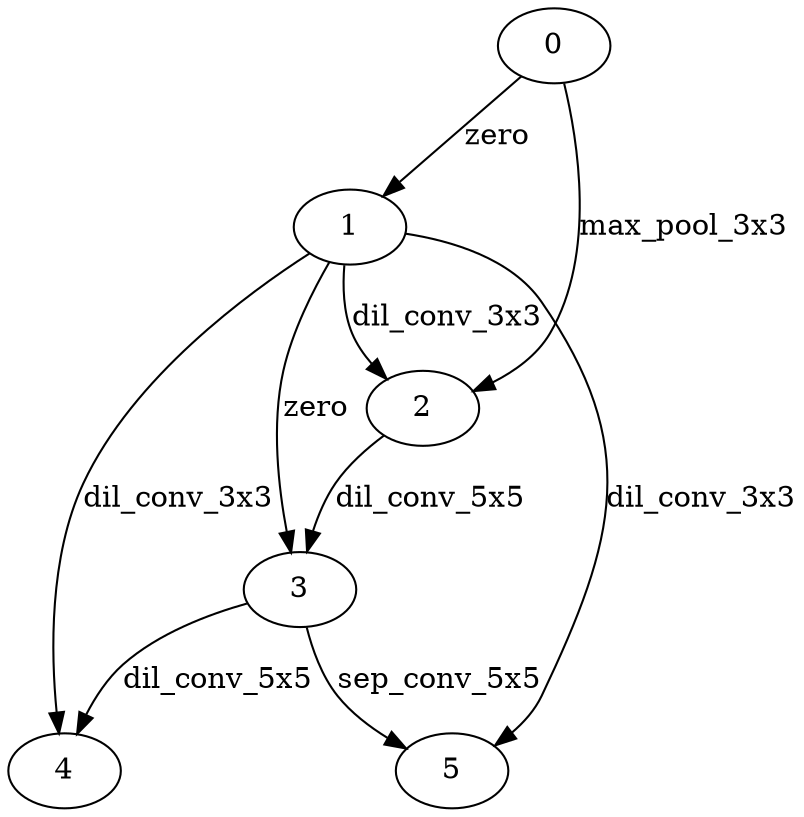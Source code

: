 digraph reduction_cell_37 {
	0 -> 1 [label=zero]
	0 -> 2 [label=max_pool_3x3]
	1 -> 2 [label=dil_conv_3x3]
	1 -> 3 [label=zero]
	2 -> 3 [label=dil_conv_5x5]
	1 -> 4 [label=dil_conv_3x3]
	3 -> 4 [label=dil_conv_5x5]
	3 -> 5 [label=sep_conv_5x5]
	1 -> 5 [label=dil_conv_3x3]
}
